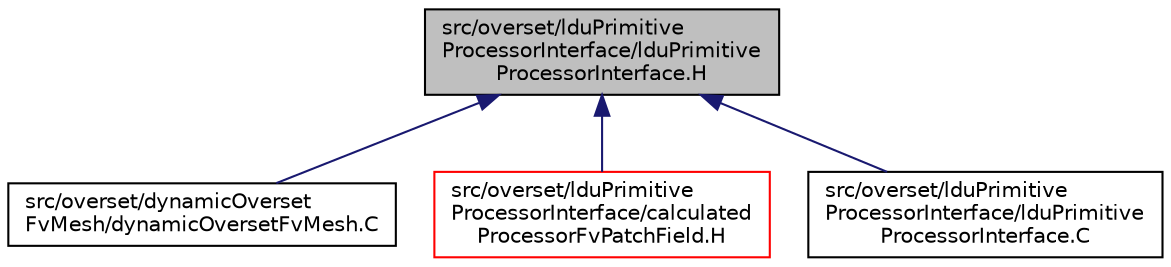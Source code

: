 digraph "src/overset/lduPrimitiveProcessorInterface/lduPrimitiveProcessorInterface.H"
{
  bgcolor="transparent";
  edge [fontname="Helvetica",fontsize="10",labelfontname="Helvetica",labelfontsize="10"];
  node [fontname="Helvetica",fontsize="10",shape=record];
  Node1 [label="src/overset/lduPrimitive\lProcessorInterface/lduPrimitive\lProcessorInterface.H",height=0.2,width=0.4,color="black", fillcolor="grey75", style="filled" fontcolor="black"];
  Node1 -> Node2 [dir="back",color="midnightblue",fontsize="10",style="solid",fontname="Helvetica"];
  Node2 [label="src/overset/dynamicOverset\lFvMesh/dynamicOversetFvMesh.C",height=0.2,width=0.4,color="black",URL="$dynamicOversetFvMesh_8C.html"];
  Node1 -> Node3 [dir="back",color="midnightblue",fontsize="10",style="solid",fontname="Helvetica"];
  Node3 [label="src/overset/lduPrimitive\lProcessorInterface/calculated\lProcessorFvPatchField.H",height=0.2,width=0.4,color="red",URL="$calculatedProcessorFvPatchField_8H.html"];
  Node1 -> Node4 [dir="back",color="midnightblue",fontsize="10",style="solid",fontname="Helvetica"];
  Node4 [label="src/overset/lduPrimitive\lProcessorInterface/lduPrimitive\lProcessorInterface.C",height=0.2,width=0.4,color="black",URL="$lduPrimitiveProcessorInterface_8C.html"];
}
